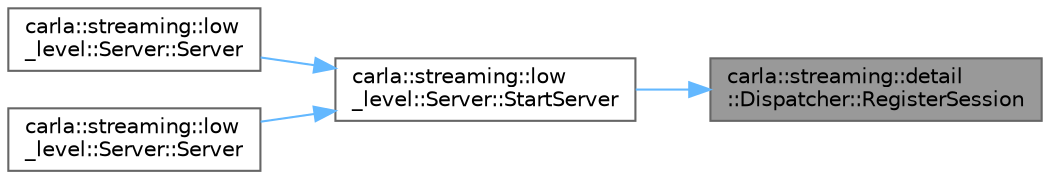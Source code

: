 digraph "carla::streaming::detail::Dispatcher::RegisterSession"
{
 // INTERACTIVE_SVG=YES
 // LATEX_PDF_SIZE
  bgcolor="transparent";
  edge [fontname=Helvetica,fontsize=10,labelfontname=Helvetica,labelfontsize=10];
  node [fontname=Helvetica,fontsize=10,shape=box,height=0.2,width=0.4];
  rankdir="RL";
  Node1 [id="Node000001",label="carla::streaming::detail\l::Dispatcher::RegisterSession",height=0.2,width=0.4,color="gray40", fillcolor="grey60", style="filled", fontcolor="black",tooltip=" "];
  Node1 -> Node2 [id="edge1_Node000001_Node000002",dir="back",color="steelblue1",style="solid",tooltip=" "];
  Node2 [id="Node000002",label="carla::streaming::low\l_level::Server::StartServer",height=0.2,width=0.4,color="grey40", fillcolor="white", style="filled",URL="$d0/d7a/classcarla_1_1streaming_1_1low__level_1_1Server.html#a40392b3c5f815abf0336a06cf5ae34f2",tooltip=" "];
  Node2 -> Node3 [id="edge2_Node000002_Node000003",dir="back",color="steelblue1",style="solid",tooltip=" "];
  Node3 [id="Node000003",label="carla::streaming::low\l_level::Server::Server",height=0.2,width=0.4,color="grey40", fillcolor="white", style="filled",URL="$d0/d7a/classcarla_1_1streaming_1_1low__level_1_1Server.html#aaf92e1680dca95fa0ae769a4f3b2a28d",tooltip=" "];
  Node2 -> Node4 [id="edge3_Node000002_Node000004",dir="back",color="steelblue1",style="solid",tooltip=" "];
  Node4 [id="Node000004",label="carla::streaming::low\l_level::Server::Server",height=0.2,width=0.4,color="grey40", fillcolor="white", style="filled",URL="$d0/d7a/classcarla_1_1streaming_1_1low__level_1_1Server.html#a0e605b5c3c4bd786f541f994cd9732cf",tooltip=" "];
}
